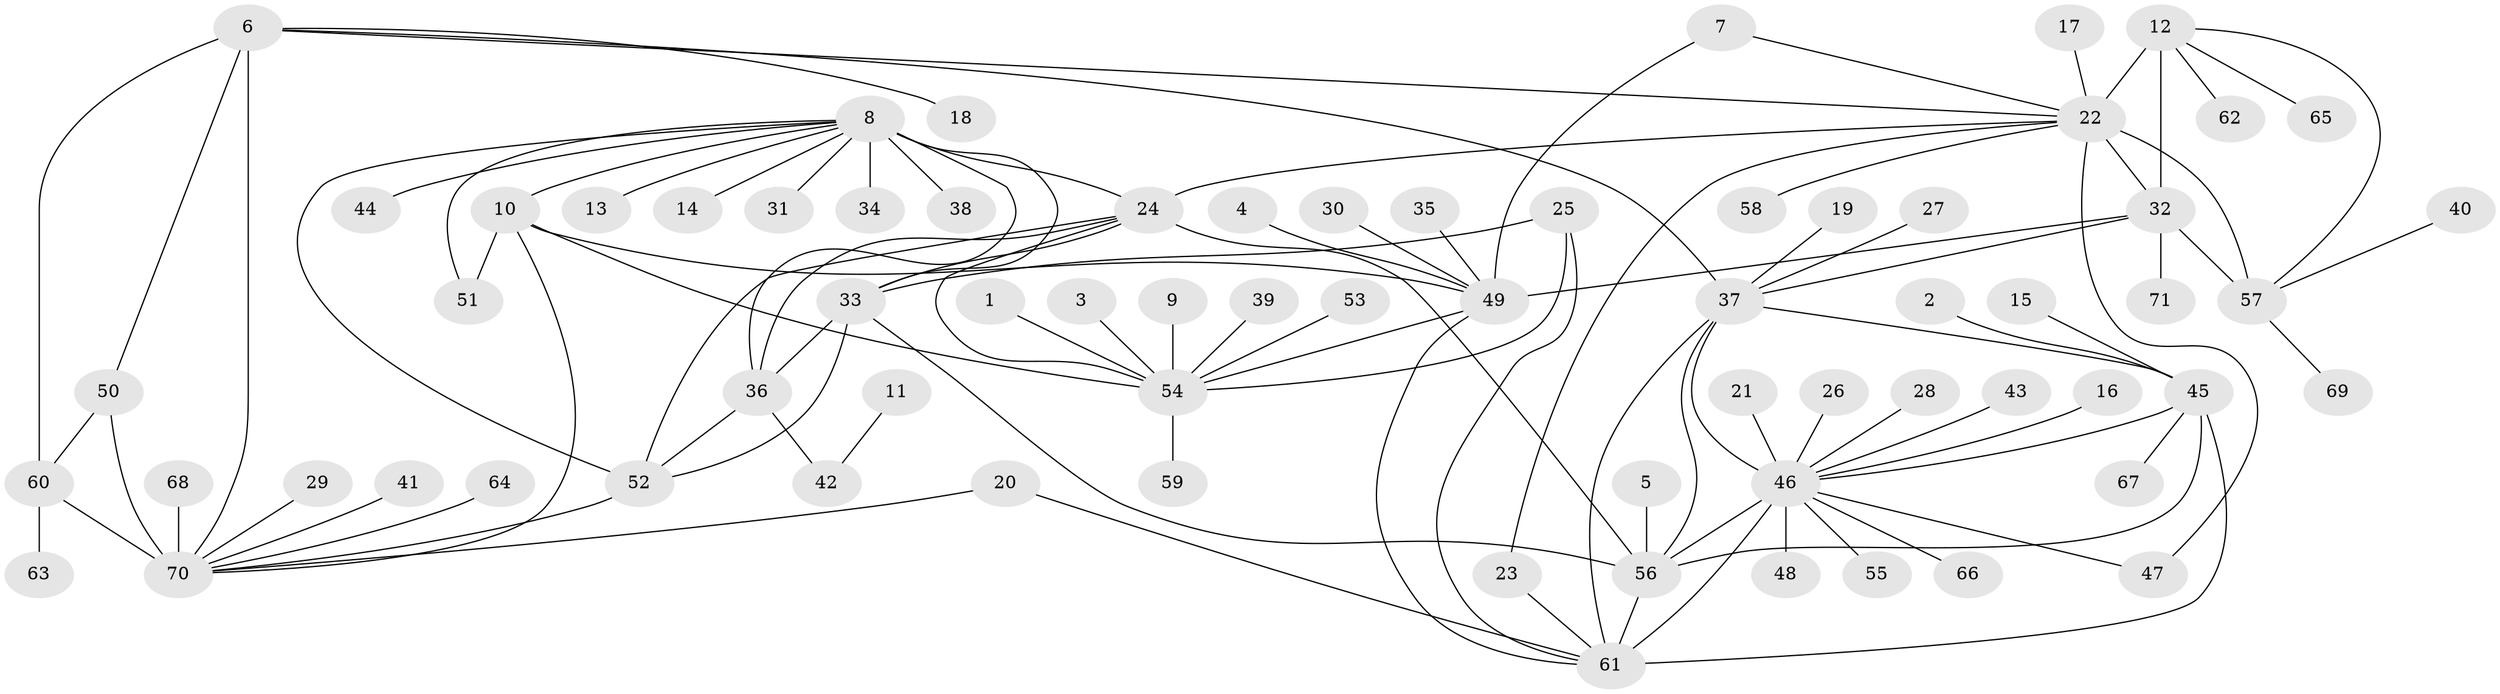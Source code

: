 // original degree distribution, {9: 0.05673758865248227, 8: 0.04964539007092199, 11: 0.0425531914893617, 10: 0.03546099290780142, 6: 0.0070921985815602835, 7: 0.028368794326241134, 13: 0.014184397163120567, 12: 0.014184397163120567, 1: 0.5957446808510638, 3: 0.014184397163120567, 2: 0.1347517730496454, 4: 0.0070921985815602835}
// Generated by graph-tools (version 1.1) at 2025/37/03/04/25 23:37:47]
// undirected, 71 vertices, 104 edges
graph export_dot {
  node [color=gray90,style=filled];
  1;
  2;
  3;
  4;
  5;
  6;
  7;
  8;
  9;
  10;
  11;
  12;
  13;
  14;
  15;
  16;
  17;
  18;
  19;
  20;
  21;
  22;
  23;
  24;
  25;
  26;
  27;
  28;
  29;
  30;
  31;
  32;
  33;
  34;
  35;
  36;
  37;
  38;
  39;
  40;
  41;
  42;
  43;
  44;
  45;
  46;
  47;
  48;
  49;
  50;
  51;
  52;
  53;
  54;
  55;
  56;
  57;
  58;
  59;
  60;
  61;
  62;
  63;
  64;
  65;
  66;
  67;
  68;
  69;
  70;
  71;
  1 -- 54 [weight=1.0];
  2 -- 45 [weight=1.0];
  3 -- 54 [weight=1.0];
  4 -- 49 [weight=1.0];
  5 -- 56 [weight=1.0];
  6 -- 18 [weight=1.0];
  6 -- 22 [weight=1.0];
  6 -- 37 [weight=1.0];
  6 -- 50 [weight=2.0];
  6 -- 60 [weight=1.0];
  6 -- 70 [weight=3.0];
  7 -- 22 [weight=1.0];
  7 -- 49 [weight=1.0];
  8 -- 10 [weight=1.0];
  8 -- 13 [weight=1.0];
  8 -- 14 [weight=1.0];
  8 -- 24 [weight=2.0];
  8 -- 31 [weight=1.0];
  8 -- 33 [weight=4.0];
  8 -- 34 [weight=1.0];
  8 -- 36 [weight=2.0];
  8 -- 38 [weight=1.0];
  8 -- 44 [weight=1.0];
  8 -- 51 [weight=1.0];
  8 -- 52 [weight=2.0];
  9 -- 54 [weight=1.0];
  10 -- 49 [weight=4.0];
  10 -- 51 [weight=1.0];
  10 -- 54 [weight=6.0];
  10 -- 70 [weight=1.0];
  11 -- 42 [weight=1.0];
  12 -- 22 [weight=4.0];
  12 -- 32 [weight=1.0];
  12 -- 57 [weight=1.0];
  12 -- 62 [weight=1.0];
  12 -- 65 [weight=1.0];
  15 -- 45 [weight=1.0];
  16 -- 46 [weight=1.0];
  17 -- 22 [weight=1.0];
  19 -- 37 [weight=1.0];
  20 -- 61 [weight=1.0];
  20 -- 70 [weight=1.0];
  21 -- 46 [weight=1.0];
  22 -- 23 [weight=1.0];
  22 -- 24 [weight=1.0];
  22 -- 32 [weight=4.0];
  22 -- 47 [weight=1.0];
  22 -- 57 [weight=4.0];
  22 -- 58 [weight=1.0];
  23 -- 61 [weight=1.0];
  24 -- 33 [weight=2.0];
  24 -- 36 [weight=1.0];
  24 -- 52 [weight=1.0];
  24 -- 54 [weight=1.0];
  24 -- 56 [weight=1.0];
  25 -- 33 [weight=1.0];
  25 -- 54 [weight=1.0];
  25 -- 61 [weight=1.0];
  26 -- 46 [weight=1.0];
  27 -- 37 [weight=1.0];
  28 -- 46 [weight=1.0];
  29 -- 70 [weight=1.0];
  30 -- 49 [weight=1.0];
  32 -- 37 [weight=1.0];
  32 -- 49 [weight=1.0];
  32 -- 57 [weight=1.0];
  32 -- 71 [weight=1.0];
  33 -- 36 [weight=2.0];
  33 -- 52 [weight=2.0];
  33 -- 56 [weight=1.0];
  35 -- 49 [weight=1.0];
  36 -- 42 [weight=1.0];
  36 -- 52 [weight=1.0];
  37 -- 45 [weight=1.0];
  37 -- 46 [weight=3.0];
  37 -- 56 [weight=1.0];
  37 -- 61 [weight=1.0];
  39 -- 54 [weight=1.0];
  40 -- 57 [weight=1.0];
  41 -- 70 [weight=1.0];
  43 -- 46 [weight=1.0];
  45 -- 46 [weight=3.0];
  45 -- 56 [weight=1.0];
  45 -- 61 [weight=1.0];
  45 -- 67 [weight=1.0];
  46 -- 47 [weight=1.0];
  46 -- 48 [weight=1.0];
  46 -- 55 [weight=1.0];
  46 -- 56 [weight=3.0];
  46 -- 61 [weight=3.0];
  46 -- 66 [weight=1.0];
  49 -- 54 [weight=6.0];
  49 -- 61 [weight=1.0];
  50 -- 60 [weight=2.0];
  50 -- 70 [weight=6.0];
  52 -- 70 [weight=1.0];
  53 -- 54 [weight=1.0];
  54 -- 59 [weight=1.0];
  56 -- 61 [weight=1.0];
  57 -- 69 [weight=1.0];
  60 -- 63 [weight=1.0];
  60 -- 70 [weight=3.0];
  64 -- 70 [weight=1.0];
  68 -- 70 [weight=1.0];
}
